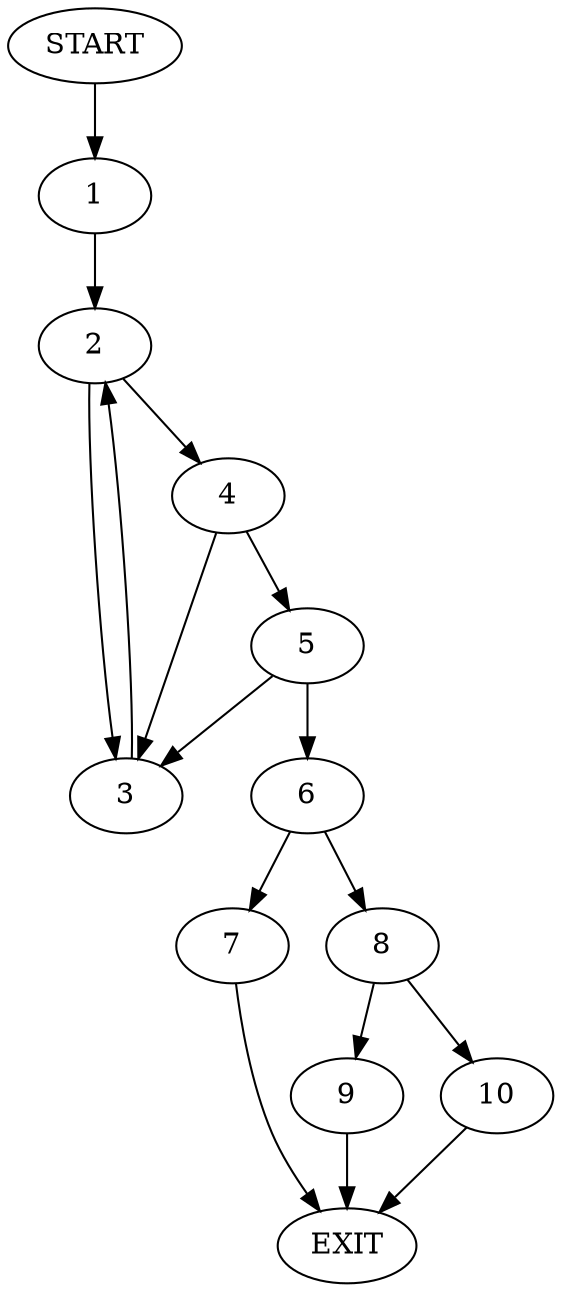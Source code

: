 digraph {
0 [label="START"]
11 [label="EXIT"]
0 -> 1
1 -> 2
2 -> 3
2 -> 4
4 -> 3
4 -> 5
3 -> 2
5 -> 3
5 -> 6
6 -> 7
6 -> 8
8 -> 9
8 -> 10
7 -> 11
10 -> 11
9 -> 11
}
